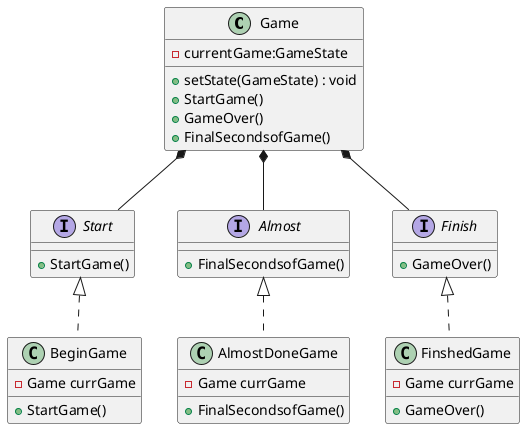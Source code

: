 @startuml StatePattern

class Game {
    - currentGame:GameState
    + setState(GameState) : void
    + StartGame()
    + GameOver()
    + FinalSecondsofGame()
}

interface Start { 
    +StartGame()
    
}
interface Almost { 
    
    +FinalSecondsofGame()
    
}
interface Finish { 
    
    +GameOver()
}

class BeginGame implements Start{ 
    -Game currGame
    +StartGame()
   
}

class AlmostDoneGame implements Almost{
    -Game currGame
    +FinalSecondsofGame()
   
}

class FinshedGame implements Finish{
    -Game currGame
   
    +GameOver()
}

Game *-- Start
Game *-- Almost
Game *-- Finish
@enduml
/*the states in World are the ones that determine how the game plays out
ex: StartGame will have currentState.Startgame
every state has to implement interface but some functions
aren't used in every state like when game is finished, you can't go to final seconds of the game,
 we could have multiple interfaces to apply interface segregation which is a part of SOLID principles
 */